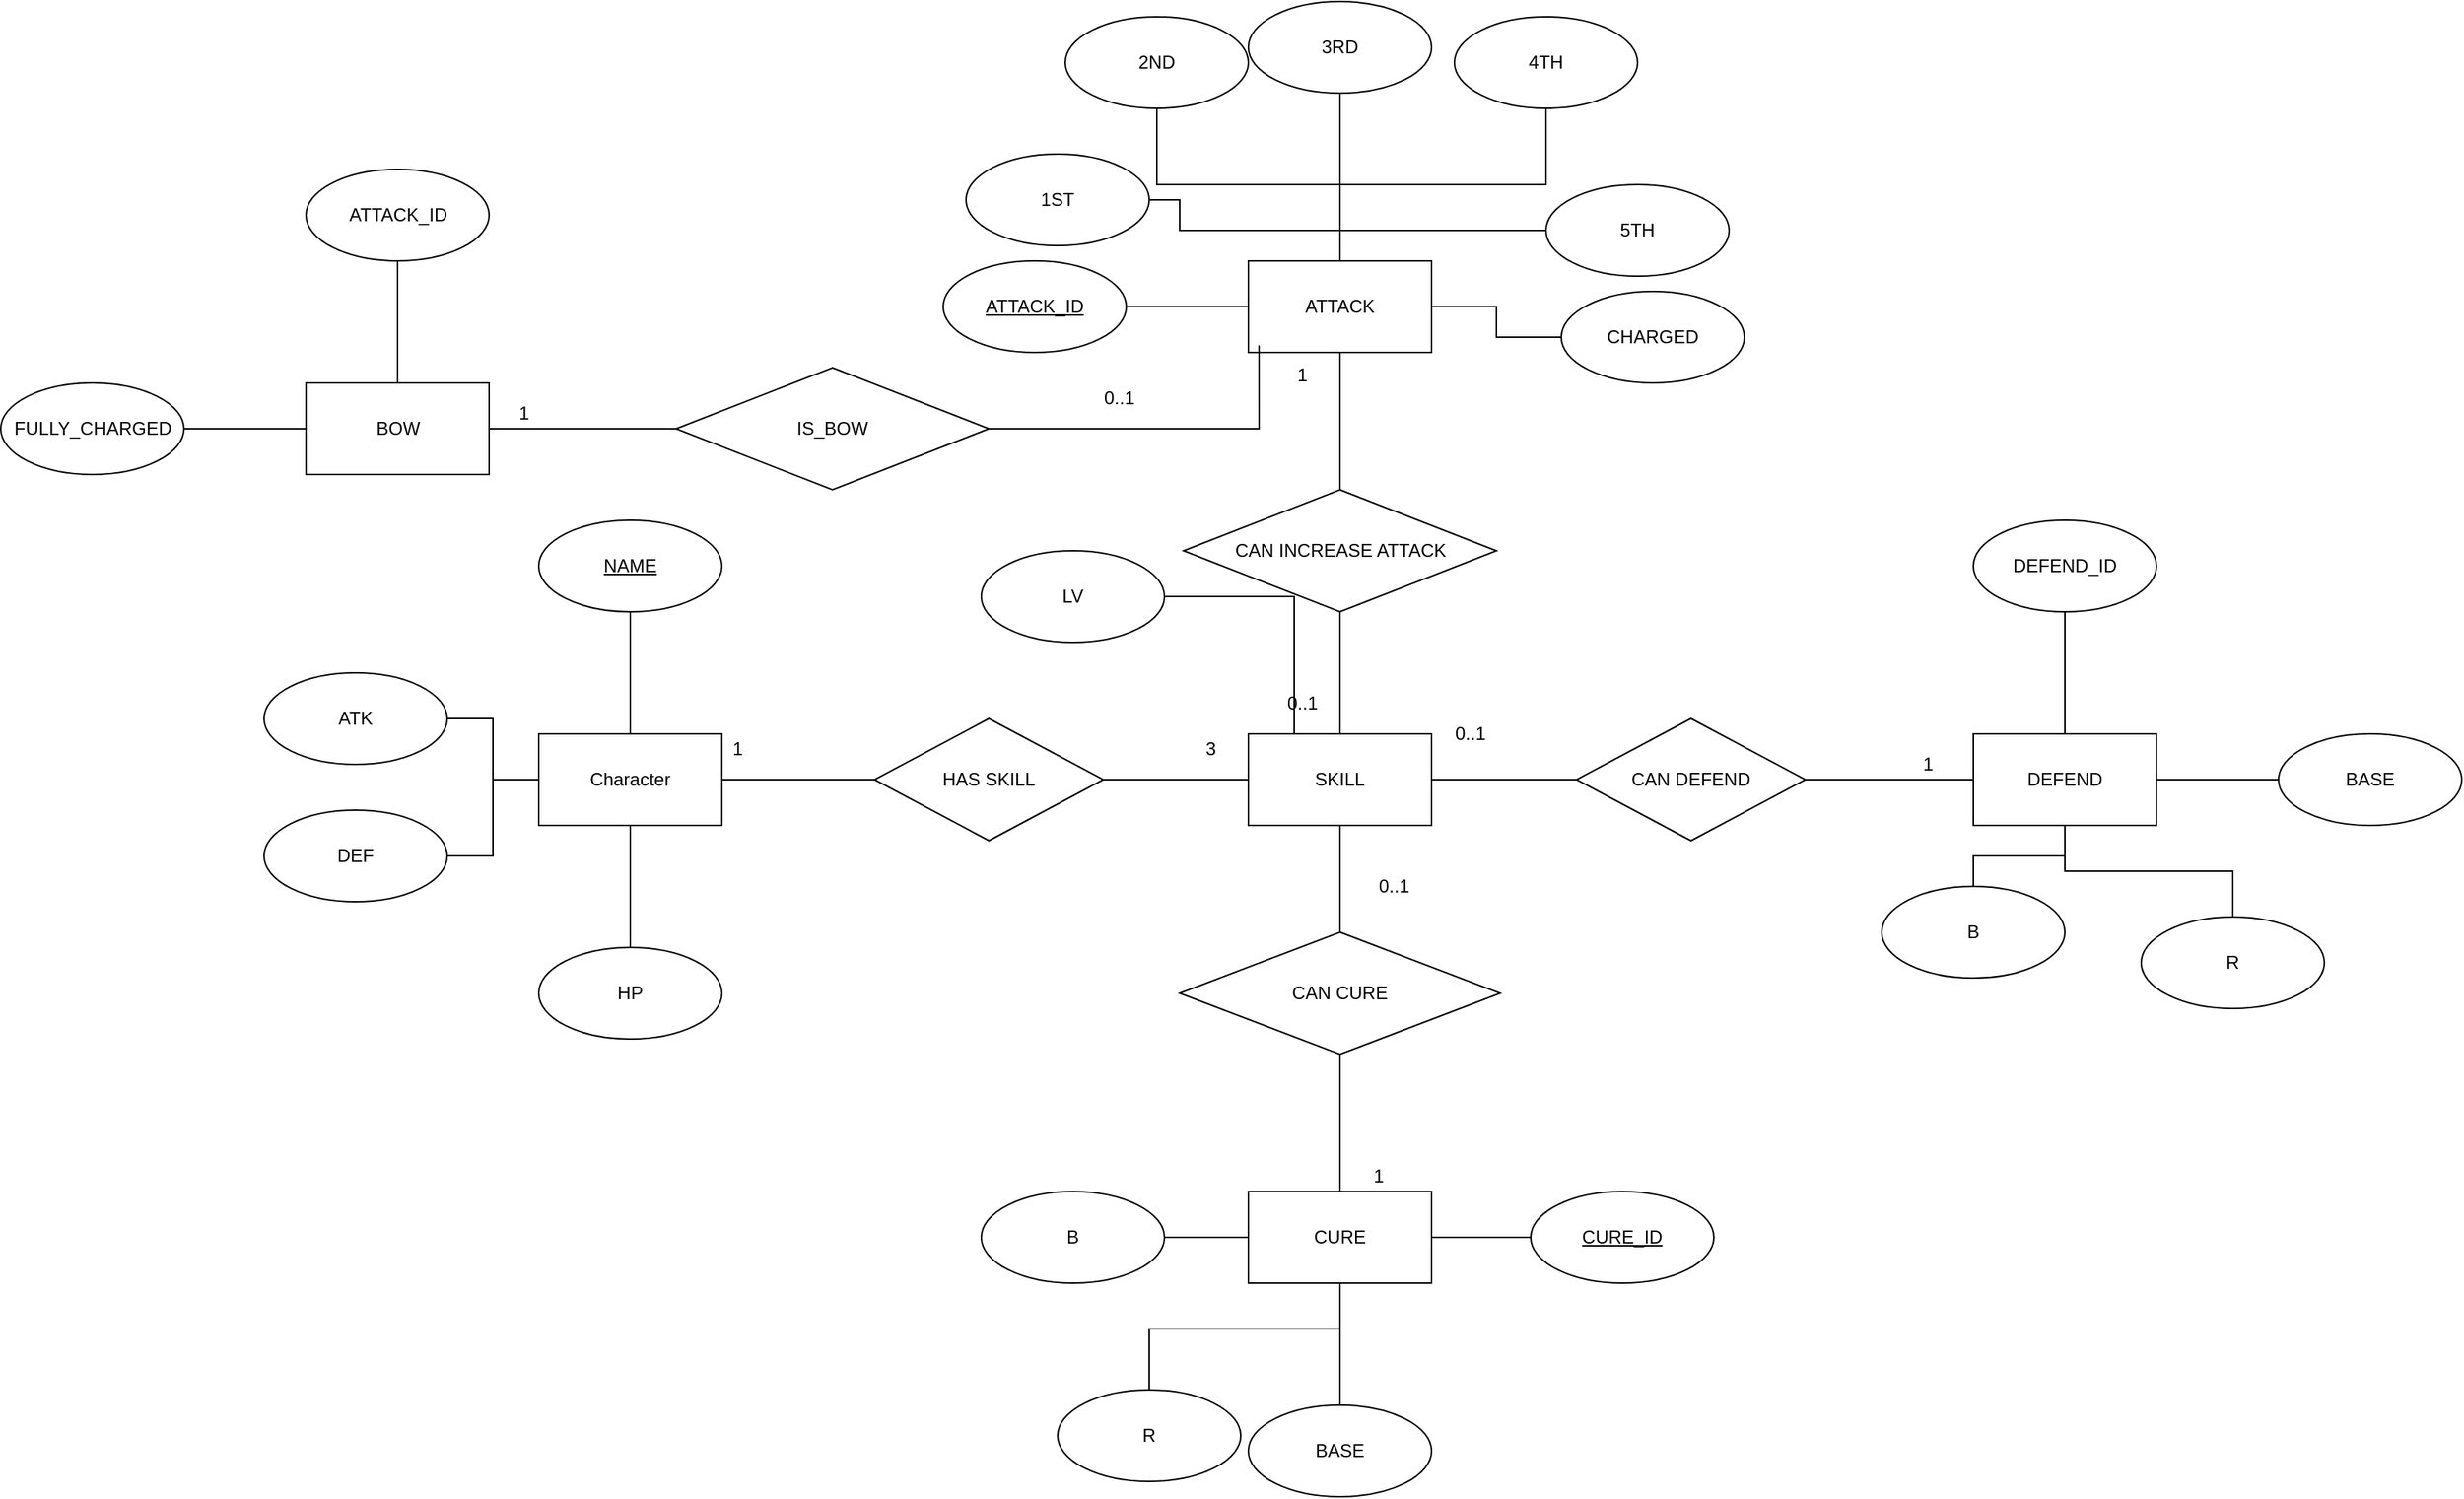 <mxfile version="20.0.3" type="device"><diagram id="FyWL_Q8DPhRCFi8xNn1D" name="Page-1"><mxGraphModel dx="2563" dy="2311" grid="1" gridSize="10" guides="1" tooltips="1" connect="1" arrows="1" fold="1" page="1" pageScale="1" pageWidth="850" pageHeight="1100" math="0" shadow="0"><root><mxCell id="0"/><mxCell id="1" parent="0"/><mxCell id="zW5VvFBxNw9kVXyg0Uy--6" value="" style="edgeStyle=orthogonalEdgeStyle;rounded=0;orthogonalLoop=1;jettySize=auto;html=1;endArrow=none;endFill=0;" parent="1" source="zW5VvFBxNw9kVXyg0Uy--1" target="zW5VvFBxNw9kVXyg0Uy--5" edge="1"><mxGeometry relative="1" as="geometry"/></mxCell><mxCell id="zW5VvFBxNw9kVXyg0Uy--8" value="" style="edgeStyle=orthogonalEdgeStyle;rounded=0;orthogonalLoop=1;jettySize=auto;html=1;endArrow=none;endFill=0;" parent="1" source="zW5VvFBxNw9kVXyg0Uy--1" target="zW5VvFBxNw9kVXyg0Uy--7" edge="1"><mxGeometry relative="1" as="geometry"/></mxCell><mxCell id="zW5VvFBxNw9kVXyg0Uy--10" value="" style="edgeStyle=orthogonalEdgeStyle;rounded=0;orthogonalLoop=1;jettySize=auto;html=1;endArrow=none;endFill=0;exitX=0;exitY=0.5;exitDx=0;exitDy=0;" parent="1" source="zW5VvFBxNw9kVXyg0Uy--1" target="zW5VvFBxNw9kVXyg0Uy--9" edge="1"><mxGeometry relative="1" as="geometry"/></mxCell><mxCell id="zW5VvFBxNw9kVXyg0Uy--12" value="" style="edgeStyle=orthogonalEdgeStyle;rounded=0;orthogonalLoop=1;jettySize=auto;html=1;endArrow=none;endFill=0;" parent="1" source="zW5VvFBxNw9kVXyg0Uy--1" target="zW5VvFBxNw9kVXyg0Uy--11" edge="1"><mxGeometry relative="1" as="geometry"/></mxCell><mxCell id="zW5VvFBxNw9kVXyg0Uy--16" value="" style="edgeStyle=orthogonalEdgeStyle;rounded=0;orthogonalLoop=1;jettySize=auto;html=1;endArrow=none;endFill=0;" parent="1" source="zW5VvFBxNw9kVXyg0Uy--1" target="zW5VvFBxNw9kVXyg0Uy--15" edge="1"><mxGeometry relative="1" as="geometry"/></mxCell><mxCell id="zW5VvFBxNw9kVXyg0Uy--1" value="Character" style="rounded=0;whiteSpace=wrap;html=1;" parent="1" vertex="1"><mxGeometry x="240" y="340" width="120" height="60" as="geometry"/></mxCell><mxCell id="zW5VvFBxNw9kVXyg0Uy--5" value="ATK" style="ellipse;whiteSpace=wrap;html=1;rounded=0;" parent="1" vertex="1"><mxGeometry x="60" y="300" width="120" height="60" as="geometry"/></mxCell><mxCell id="zW5VvFBxNw9kVXyg0Uy--7" value="&lt;u&gt;NAME&lt;/u&gt;" style="ellipse;whiteSpace=wrap;html=1;rounded=0;" parent="1" vertex="1"><mxGeometry x="240" y="200" width="120" height="60" as="geometry"/></mxCell><mxCell id="zW5VvFBxNw9kVXyg0Uy--9" value="DEF&lt;br&gt;" style="ellipse;whiteSpace=wrap;html=1;rounded=0;" parent="1" vertex="1"><mxGeometry x="60" y="390" width="120" height="60" as="geometry"/></mxCell><mxCell id="zW5VvFBxNw9kVXyg0Uy--11" value="HP" style="ellipse;whiteSpace=wrap;html=1;rounded=0;" parent="1" vertex="1"><mxGeometry x="240" y="480" width="120" height="60" as="geometry"/></mxCell><mxCell id="zW5VvFBxNw9kVXyg0Uy--19" value="" style="edgeStyle=orthogonalEdgeStyle;rounded=0;orthogonalLoop=1;jettySize=auto;html=1;endArrow=none;endFill=0;" parent="1" source="zW5VvFBxNw9kVXyg0Uy--15" target="zW5VvFBxNw9kVXyg0Uy--18" edge="1"><mxGeometry relative="1" as="geometry"/></mxCell><mxCell id="zW5VvFBxNw9kVXyg0Uy--15" value="HAS SKILL" style="rhombus;whiteSpace=wrap;html=1;rounded=0;" parent="1" vertex="1"><mxGeometry x="460" y="330" width="150" height="80" as="geometry"/></mxCell><mxCell id="zW5VvFBxNw9kVXyg0Uy--17" value="1" style="text;html=1;align=center;verticalAlign=middle;resizable=0;points=[];autosize=1;strokeColor=none;fillColor=none;" parent="1" vertex="1"><mxGeometry x="355" y="335" width="30" height="30" as="geometry"/></mxCell><mxCell id="zW5VvFBxNw9kVXyg0Uy--22" value="" style="edgeStyle=orthogonalEdgeStyle;rounded=0;orthogonalLoop=1;jettySize=auto;html=1;endArrow=none;endFill=0;" parent="1" source="zW5VvFBxNw9kVXyg0Uy--18" target="zW5VvFBxNw9kVXyg0Uy--21" edge="1"><mxGeometry relative="1" as="geometry"/></mxCell><mxCell id="1yWwHGAL-lei_y7lrEAv-2" value="" style="edgeStyle=orthogonalEdgeStyle;rounded=0;orthogonalLoop=1;jettySize=auto;html=1;endArrow=none;endFill=0;" edge="1" parent="1" source="zW5VvFBxNw9kVXyg0Uy--18" target="1yWwHGAL-lei_y7lrEAv-1"><mxGeometry relative="1" as="geometry"/></mxCell><mxCell id="1yWwHGAL-lei_y7lrEAv-7" value="" style="edgeStyle=orthogonalEdgeStyle;rounded=0;orthogonalLoop=1;jettySize=auto;html=1;endArrow=none;endFill=0;" edge="1" parent="1" source="zW5VvFBxNw9kVXyg0Uy--18" target="1yWwHGAL-lei_y7lrEAv-6"><mxGeometry relative="1" as="geometry"/></mxCell><mxCell id="zW5VvFBxNw9kVXyg0Uy--18" value="SKILL" style="whiteSpace=wrap;html=1;rounded=0;" parent="1" vertex="1"><mxGeometry x="705" y="340" width="120" height="60" as="geometry"/></mxCell><mxCell id="zW5VvFBxNw9kVXyg0Uy--20" value="3" style="text;html=1;align=center;verticalAlign=middle;resizable=0;points=[];autosize=1;strokeColor=none;fillColor=none;" parent="1" vertex="1"><mxGeometry x="665" y="335" width="30" height="30" as="geometry"/></mxCell><mxCell id="zW5VvFBxNw9kVXyg0Uy--25" value="" style="edgeStyle=orthogonalEdgeStyle;rounded=0;orthogonalLoop=1;jettySize=auto;html=1;endArrow=none;endFill=0;" parent="1" source="zW5VvFBxNw9kVXyg0Uy--21" target="zW5VvFBxNw9kVXyg0Uy--24" edge="1"><mxGeometry relative="1" as="geometry"/></mxCell><mxCell id="zW5VvFBxNw9kVXyg0Uy--21" value="CAN INCREASE ATTACK" style="rhombus;whiteSpace=wrap;html=1;rounded=0;" parent="1" vertex="1"><mxGeometry x="662.5" y="180" width="205" height="80" as="geometry"/></mxCell><mxCell id="zW5VvFBxNw9kVXyg0Uy--23" value="0..1" style="text;html=1;align=center;verticalAlign=middle;resizable=0;points=[];autosize=1;strokeColor=none;fillColor=none;" parent="1" vertex="1"><mxGeometry x="720" y="305" width="40" height="30" as="geometry"/></mxCell><mxCell id="1yWwHGAL-lei_y7lrEAv-14" value="" style="edgeStyle=orthogonalEdgeStyle;rounded=0;orthogonalLoop=1;jettySize=auto;html=1;endArrow=none;endFill=0;" edge="1" parent="1" source="zW5VvFBxNw9kVXyg0Uy--24" target="1yWwHGAL-lei_y7lrEAv-13"><mxGeometry relative="1" as="geometry"/></mxCell><mxCell id="1yWwHGAL-lei_y7lrEAv-16" value="" style="edgeStyle=orthogonalEdgeStyle;rounded=0;orthogonalLoop=1;jettySize=auto;html=1;endArrow=none;endFill=0;entryX=1;entryY=0.5;entryDx=0;entryDy=0;" edge="1" parent="1" source="zW5VvFBxNw9kVXyg0Uy--24" target="1yWwHGAL-lei_y7lrEAv-15"><mxGeometry relative="1" as="geometry"><Array as="points"><mxPoint x="765" y="10"/><mxPoint x="660" y="10"/></Array></mxGeometry></mxCell><mxCell id="1yWwHGAL-lei_y7lrEAv-18" value="" style="edgeStyle=orthogonalEdgeStyle;rounded=0;orthogonalLoop=1;jettySize=auto;html=1;endArrow=none;endFill=0;" edge="1" parent="1" source="zW5VvFBxNw9kVXyg0Uy--24" target="1yWwHGAL-lei_y7lrEAv-17"><mxGeometry relative="1" as="geometry"/></mxCell><mxCell id="1yWwHGAL-lei_y7lrEAv-23" value="" style="edgeStyle=orthogonalEdgeStyle;rounded=0;orthogonalLoop=1;jettySize=auto;html=1;endArrow=none;endFill=0;" edge="1" parent="1" source="zW5VvFBxNw9kVXyg0Uy--24" target="1yWwHGAL-lei_y7lrEAv-22"><mxGeometry relative="1" as="geometry"/></mxCell><mxCell id="1yWwHGAL-lei_y7lrEAv-25" value="" style="edgeStyle=orthogonalEdgeStyle;rounded=0;orthogonalLoop=1;jettySize=auto;html=1;endArrow=none;endFill=0;exitX=0.5;exitY=0;exitDx=0;exitDy=0;" edge="1" parent="1" source="zW5VvFBxNw9kVXyg0Uy--24" target="1yWwHGAL-lei_y7lrEAv-24"><mxGeometry relative="1" as="geometry"><mxPoint x="770" y="-20" as="sourcePoint"/></mxGeometry></mxCell><mxCell id="1yWwHGAL-lei_y7lrEAv-27" value="" style="edgeStyle=orthogonalEdgeStyle;rounded=0;orthogonalLoop=1;jettySize=auto;html=1;endArrow=none;endFill=0;" edge="1" parent="1" source="zW5VvFBxNw9kVXyg0Uy--24" target="1yWwHGAL-lei_y7lrEAv-26"><mxGeometry relative="1" as="geometry"><Array as="points"><mxPoint x="765" y="10"/></Array></mxGeometry></mxCell><mxCell id="1yWwHGAL-lei_y7lrEAv-28" value="" style="edgeStyle=orthogonalEdgeStyle;rounded=0;orthogonalLoop=1;jettySize=auto;html=1;endArrow=none;endFill=0;entryX=0;entryY=0.5;entryDx=0;entryDy=0;" edge="1" parent="1" source="zW5VvFBxNw9kVXyg0Uy--24" target="1yWwHGAL-lei_y7lrEAv-29"><mxGeometry relative="1" as="geometry"><mxPoint x="900" y="60" as="targetPoint"/></mxGeometry></mxCell><mxCell id="zW5VvFBxNw9kVXyg0Uy--24" value="ATTACK" style="whiteSpace=wrap;html=1;rounded=0;" parent="1" vertex="1"><mxGeometry x="705" y="30" width="120" height="60" as="geometry"/></mxCell><mxCell id="UwUqCzYWSw8unhH4oCzq-1" value="1" style="text;html=1;align=center;verticalAlign=middle;resizable=0;points=[];autosize=1;strokeColor=none;fillColor=none;" parent="1" vertex="1"><mxGeometry x="725" y="90" width="30" height="30" as="geometry"/></mxCell><mxCell id="1yWwHGAL-lei_y7lrEAv-4" value="" style="edgeStyle=orthogonalEdgeStyle;rounded=0;orthogonalLoop=1;jettySize=auto;html=1;endArrow=none;endFill=0;" edge="1" parent="1" source="1yWwHGAL-lei_y7lrEAv-1" target="1yWwHGAL-lei_y7lrEAv-3"><mxGeometry relative="1" as="geometry"/></mxCell><mxCell id="1yWwHGAL-lei_y7lrEAv-1" value="CAN DEFEND" style="rhombus;whiteSpace=wrap;html=1;rounded=0;" vertex="1" parent="1"><mxGeometry x="920" y="330" width="150" height="80" as="geometry"/></mxCell><mxCell id="1yWwHGAL-lei_y7lrEAv-31" value="" style="edgeStyle=orthogonalEdgeStyle;rounded=0;orthogonalLoop=1;jettySize=auto;html=1;endArrow=none;endFill=0;" edge="1" parent="1" source="1yWwHGAL-lei_y7lrEAv-3" target="1yWwHGAL-lei_y7lrEAv-30"><mxGeometry relative="1" as="geometry"/></mxCell><mxCell id="1yWwHGAL-lei_y7lrEAv-33" value="" style="edgeStyle=orthogonalEdgeStyle;rounded=0;orthogonalLoop=1;jettySize=auto;html=1;endArrow=none;endFill=0;" edge="1" parent="1" source="1yWwHGAL-lei_y7lrEAv-3" target="1yWwHGAL-lei_y7lrEAv-32"><mxGeometry relative="1" as="geometry"/></mxCell><mxCell id="1yWwHGAL-lei_y7lrEAv-35" value="" style="edgeStyle=orthogonalEdgeStyle;rounded=0;orthogonalLoop=1;jettySize=auto;html=1;endArrow=none;endFill=0;" edge="1" parent="1" source="1yWwHGAL-lei_y7lrEAv-3" target="1yWwHGAL-lei_y7lrEAv-34"><mxGeometry relative="1" as="geometry"/></mxCell><mxCell id="1yWwHGAL-lei_y7lrEAv-3" value="DEFEND" style="whiteSpace=wrap;html=1;rounded=0;" vertex="1" parent="1"><mxGeometry x="1180" y="340" width="120" height="60" as="geometry"/></mxCell><mxCell id="1yWwHGAL-lei_y7lrEAv-5" value="0..1" style="text;html=1;align=center;verticalAlign=middle;resizable=0;points=[];autosize=1;strokeColor=none;fillColor=none;" vertex="1" parent="1"><mxGeometry x="830" y="325" width="40" height="30" as="geometry"/></mxCell><mxCell id="1yWwHGAL-lei_y7lrEAv-9" value="" style="edgeStyle=orthogonalEdgeStyle;rounded=0;orthogonalLoop=1;jettySize=auto;html=1;endArrow=none;endFill=0;" edge="1" parent="1" source="1yWwHGAL-lei_y7lrEAv-6" target="1yWwHGAL-lei_y7lrEAv-8"><mxGeometry relative="1" as="geometry"/></mxCell><mxCell id="1yWwHGAL-lei_y7lrEAv-6" value="CAN CURE" style="rhombus;whiteSpace=wrap;html=1;rounded=0;" vertex="1" parent="1"><mxGeometry x="660" y="470" width="210" height="80" as="geometry"/></mxCell><mxCell id="1yWwHGAL-lei_y7lrEAv-43" value="" style="edgeStyle=orthogonalEdgeStyle;rounded=0;orthogonalLoop=1;jettySize=auto;html=1;endArrow=none;endFill=0;" edge="1" parent="1" source="1yWwHGAL-lei_y7lrEAv-8" target="1yWwHGAL-lei_y7lrEAv-42"><mxGeometry relative="1" as="geometry"/></mxCell><mxCell id="1yWwHGAL-lei_y7lrEAv-45" value="" style="edgeStyle=orthogonalEdgeStyle;rounded=0;orthogonalLoop=1;jettySize=auto;html=1;endArrow=none;endFill=0;" edge="1" parent="1" source="1yWwHGAL-lei_y7lrEAv-8" target="1yWwHGAL-lei_y7lrEAv-44"><mxGeometry relative="1" as="geometry"/></mxCell><mxCell id="1yWwHGAL-lei_y7lrEAv-47" value="" style="edgeStyle=orthogonalEdgeStyle;rounded=0;orthogonalLoop=1;jettySize=auto;html=1;endArrow=none;endFill=0;" edge="1" parent="1" source="1yWwHGAL-lei_y7lrEAv-8" target="1yWwHGAL-lei_y7lrEAv-46"><mxGeometry relative="1" as="geometry"><Array as="points"><mxPoint x="765" y="730"/><mxPoint x="640" y="730"/></Array></mxGeometry></mxCell><mxCell id="1yWwHGAL-lei_y7lrEAv-8" value="CURE" style="whiteSpace=wrap;html=1;rounded=0;" vertex="1" parent="1"><mxGeometry x="705" y="640" width="120" height="60" as="geometry"/></mxCell><mxCell id="1yWwHGAL-lei_y7lrEAv-10" value="0..1" style="text;html=1;align=center;verticalAlign=middle;resizable=0;points=[];autosize=1;strokeColor=none;fillColor=none;" vertex="1" parent="1"><mxGeometry x="780" y="425" width="40" height="30" as="geometry"/></mxCell><mxCell id="1yWwHGAL-lei_y7lrEAv-11" value="1" style="text;html=1;align=center;verticalAlign=middle;resizable=0;points=[];autosize=1;strokeColor=none;fillColor=none;" vertex="1" parent="1"><mxGeometry x="1135" y="345" width="30" height="30" as="geometry"/></mxCell><mxCell id="1yWwHGAL-lei_y7lrEAv-12" value="1" style="text;html=1;align=center;verticalAlign=middle;resizable=0;points=[];autosize=1;strokeColor=none;fillColor=none;" vertex="1" parent="1"><mxGeometry x="775" y="615" width="30" height="30" as="geometry"/></mxCell><mxCell id="1yWwHGAL-lei_y7lrEAv-13" value="&lt;u&gt;ATTACK_ID&lt;/u&gt;" style="ellipse;whiteSpace=wrap;html=1;rounded=0;" vertex="1" parent="1"><mxGeometry x="505" y="30" width="120" height="60" as="geometry"/></mxCell><mxCell id="1yWwHGAL-lei_y7lrEAv-15" value="1ST" style="ellipse;whiteSpace=wrap;html=1;rounded=0;" vertex="1" parent="1"><mxGeometry x="520" y="-40" width="120" height="60" as="geometry"/></mxCell><mxCell id="1yWwHGAL-lei_y7lrEAv-17" value="2ND" style="ellipse;whiteSpace=wrap;html=1;rounded=0;" vertex="1" parent="1"><mxGeometry x="585" y="-130" width="120" height="60" as="geometry"/></mxCell><mxCell id="1yWwHGAL-lei_y7lrEAv-20" value="" style="edgeStyle=orthogonalEdgeStyle;rounded=0;orthogonalLoop=1;jettySize=auto;html=1;endArrow=none;endFill=0;entryX=0.25;entryY=0;entryDx=0;entryDy=0;" edge="1" parent="1" source="1yWwHGAL-lei_y7lrEAv-19" target="zW5VvFBxNw9kVXyg0Uy--18"><mxGeometry relative="1" as="geometry"/></mxCell><mxCell id="1yWwHGAL-lei_y7lrEAv-19" value="LV" style="ellipse;whiteSpace=wrap;html=1;rounded=0;" vertex="1" parent="1"><mxGeometry x="530" y="220" width="120" height="60" as="geometry"/></mxCell><mxCell id="1yWwHGAL-lei_y7lrEAv-22" value="3RD" style="ellipse;whiteSpace=wrap;html=1;rounded=0;" vertex="1" parent="1"><mxGeometry x="705" y="-140" width="120" height="60" as="geometry"/></mxCell><mxCell id="1yWwHGAL-lei_y7lrEAv-24" value="4TH" style="ellipse;whiteSpace=wrap;html=1;rounded=0;" vertex="1" parent="1"><mxGeometry x="840" y="-130" width="120" height="60" as="geometry"/></mxCell><mxCell id="1yWwHGAL-lei_y7lrEAv-26" value="5TH" style="ellipse;whiteSpace=wrap;html=1;rounded=0;" vertex="1" parent="1"><mxGeometry x="900" y="-20" width="120" height="60" as="geometry"/></mxCell><mxCell id="1yWwHGAL-lei_y7lrEAv-29" value="CHARGED" style="ellipse;whiteSpace=wrap;html=1;rounded=0;" vertex="1" parent="1"><mxGeometry x="910" y="50" width="120" height="60" as="geometry"/></mxCell><mxCell id="1yWwHGAL-lei_y7lrEAv-30" value="DEFEND_ID" style="ellipse;whiteSpace=wrap;html=1;rounded=0;" vertex="1" parent="1"><mxGeometry x="1180" y="200" width="120" height="60" as="geometry"/></mxCell><mxCell id="1yWwHGAL-lei_y7lrEAv-32" value="BASE" style="ellipse;whiteSpace=wrap;html=1;rounded=0;" vertex="1" parent="1"><mxGeometry x="1380" y="340" width="120" height="60" as="geometry"/></mxCell><mxCell id="1yWwHGAL-lei_y7lrEAv-34" value="R" style="ellipse;whiteSpace=wrap;html=1;rounded=0;" vertex="1" parent="1"><mxGeometry x="1290" y="460" width="120" height="60" as="geometry"/></mxCell><mxCell id="1yWwHGAL-lei_y7lrEAv-39" value="" style="edgeStyle=orthogonalEdgeStyle;rounded=0;orthogonalLoop=1;jettySize=auto;html=1;endArrow=none;endFill=0;entryX=0.5;entryY=1;entryDx=0;entryDy=0;" edge="1" parent="1" source="1yWwHGAL-lei_y7lrEAv-38" target="1yWwHGAL-lei_y7lrEAv-3"><mxGeometry relative="1" as="geometry"/></mxCell><mxCell id="1yWwHGAL-lei_y7lrEAv-38" value="B" style="ellipse;whiteSpace=wrap;html=1;rounded=0;" vertex="1" parent="1"><mxGeometry x="1120" y="440" width="120" height="60" as="geometry"/></mxCell><mxCell id="1yWwHGAL-lei_y7lrEAv-42" value="&lt;u&gt;CURE_ID&lt;/u&gt;" style="ellipse;whiteSpace=wrap;html=1;rounded=0;" vertex="1" parent="1"><mxGeometry x="890" y="640" width="120" height="60" as="geometry"/></mxCell><mxCell id="1yWwHGAL-lei_y7lrEAv-44" value="BASE" style="ellipse;whiteSpace=wrap;html=1;rounded=0;" vertex="1" parent="1"><mxGeometry x="705" y="780" width="120" height="60" as="geometry"/></mxCell><mxCell id="1yWwHGAL-lei_y7lrEAv-46" value="R" style="ellipse;whiteSpace=wrap;html=1;rounded=0;" vertex="1" parent="1"><mxGeometry x="580" y="770" width="120" height="60" as="geometry"/></mxCell><mxCell id="1yWwHGAL-lei_y7lrEAv-49" value="" style="edgeStyle=orthogonalEdgeStyle;rounded=0;orthogonalLoop=1;jettySize=auto;html=1;endArrow=none;endFill=0;" edge="1" parent="1" source="1yWwHGAL-lei_y7lrEAv-48" target="1yWwHGAL-lei_y7lrEAv-8"><mxGeometry relative="1" as="geometry"/></mxCell><mxCell id="1yWwHGAL-lei_y7lrEAv-48" value="B" style="ellipse;whiteSpace=wrap;html=1;rounded=0;" vertex="1" parent="1"><mxGeometry x="530" y="640" width="120" height="60" as="geometry"/></mxCell><mxCell id="1yWwHGAL-lei_y7lrEAv-52" value="" style="edgeStyle=orthogonalEdgeStyle;rounded=0;orthogonalLoop=1;jettySize=auto;html=1;endArrow=none;endFill=0;entryX=0.058;entryY=0.922;entryDx=0;entryDy=0;entryPerimeter=0;" edge="1" parent="1" source="1yWwHGAL-lei_y7lrEAv-50" target="zW5VvFBxNw9kVXyg0Uy--24"><mxGeometry relative="1" as="geometry"><mxPoint x="657.5" y="140" as="targetPoint"/></mxGeometry></mxCell><mxCell id="1yWwHGAL-lei_y7lrEAv-54" value="" style="edgeStyle=orthogonalEdgeStyle;rounded=0;orthogonalLoop=1;jettySize=auto;html=1;endArrow=none;endFill=0;" edge="1" parent="1" source="1yWwHGAL-lei_y7lrEAv-50" target="1yWwHGAL-lei_y7lrEAv-53"><mxGeometry relative="1" as="geometry"/></mxCell><mxCell id="1yWwHGAL-lei_y7lrEAv-50" value="IS_BOW" style="rhombus;whiteSpace=wrap;html=1;rounded=0;" vertex="1" parent="1"><mxGeometry x="330" y="100" width="205" height="80" as="geometry"/></mxCell><mxCell id="1yWwHGAL-lei_y7lrEAv-56" value="" style="edgeStyle=orthogonalEdgeStyle;rounded=0;orthogonalLoop=1;jettySize=auto;html=1;endArrow=none;endFill=0;" edge="1" parent="1" source="1yWwHGAL-lei_y7lrEAv-53" target="1yWwHGAL-lei_y7lrEAv-55"><mxGeometry relative="1" as="geometry"/></mxCell><mxCell id="1yWwHGAL-lei_y7lrEAv-58" value="" style="edgeStyle=orthogonalEdgeStyle;rounded=0;orthogonalLoop=1;jettySize=auto;html=1;endArrow=none;endFill=0;" edge="1" parent="1" source="1yWwHGAL-lei_y7lrEAv-53" target="1yWwHGAL-lei_y7lrEAv-57"><mxGeometry relative="1" as="geometry"/></mxCell><mxCell id="1yWwHGAL-lei_y7lrEAv-53" value="BOW" style="whiteSpace=wrap;html=1;rounded=0;" vertex="1" parent="1"><mxGeometry x="87.5" y="110" width="120" height="60" as="geometry"/></mxCell><mxCell id="1yWwHGAL-lei_y7lrEAv-55" value="ATTACK_ID" style="ellipse;whiteSpace=wrap;html=1;rounded=0;" vertex="1" parent="1"><mxGeometry x="87.5" y="-30" width="120" height="60" as="geometry"/></mxCell><mxCell id="1yWwHGAL-lei_y7lrEAv-57" value="FULLY_CHARGED" style="ellipse;whiteSpace=wrap;html=1;rounded=0;" vertex="1" parent="1"><mxGeometry x="-112.5" y="110" width="120" height="60" as="geometry"/></mxCell><mxCell id="1yWwHGAL-lei_y7lrEAv-59" value="0..1" style="text;html=1;align=center;verticalAlign=middle;resizable=0;points=[];autosize=1;strokeColor=none;fillColor=none;" vertex="1" parent="1"><mxGeometry x="600" y="105" width="40" height="30" as="geometry"/></mxCell><mxCell id="1yWwHGAL-lei_y7lrEAv-60" value="1" style="text;html=1;align=center;verticalAlign=middle;resizable=0;points=[];autosize=1;strokeColor=none;fillColor=none;" vertex="1" parent="1"><mxGeometry x="215" y="115" width="30" height="30" as="geometry"/></mxCell></root></mxGraphModel></diagram></mxfile>